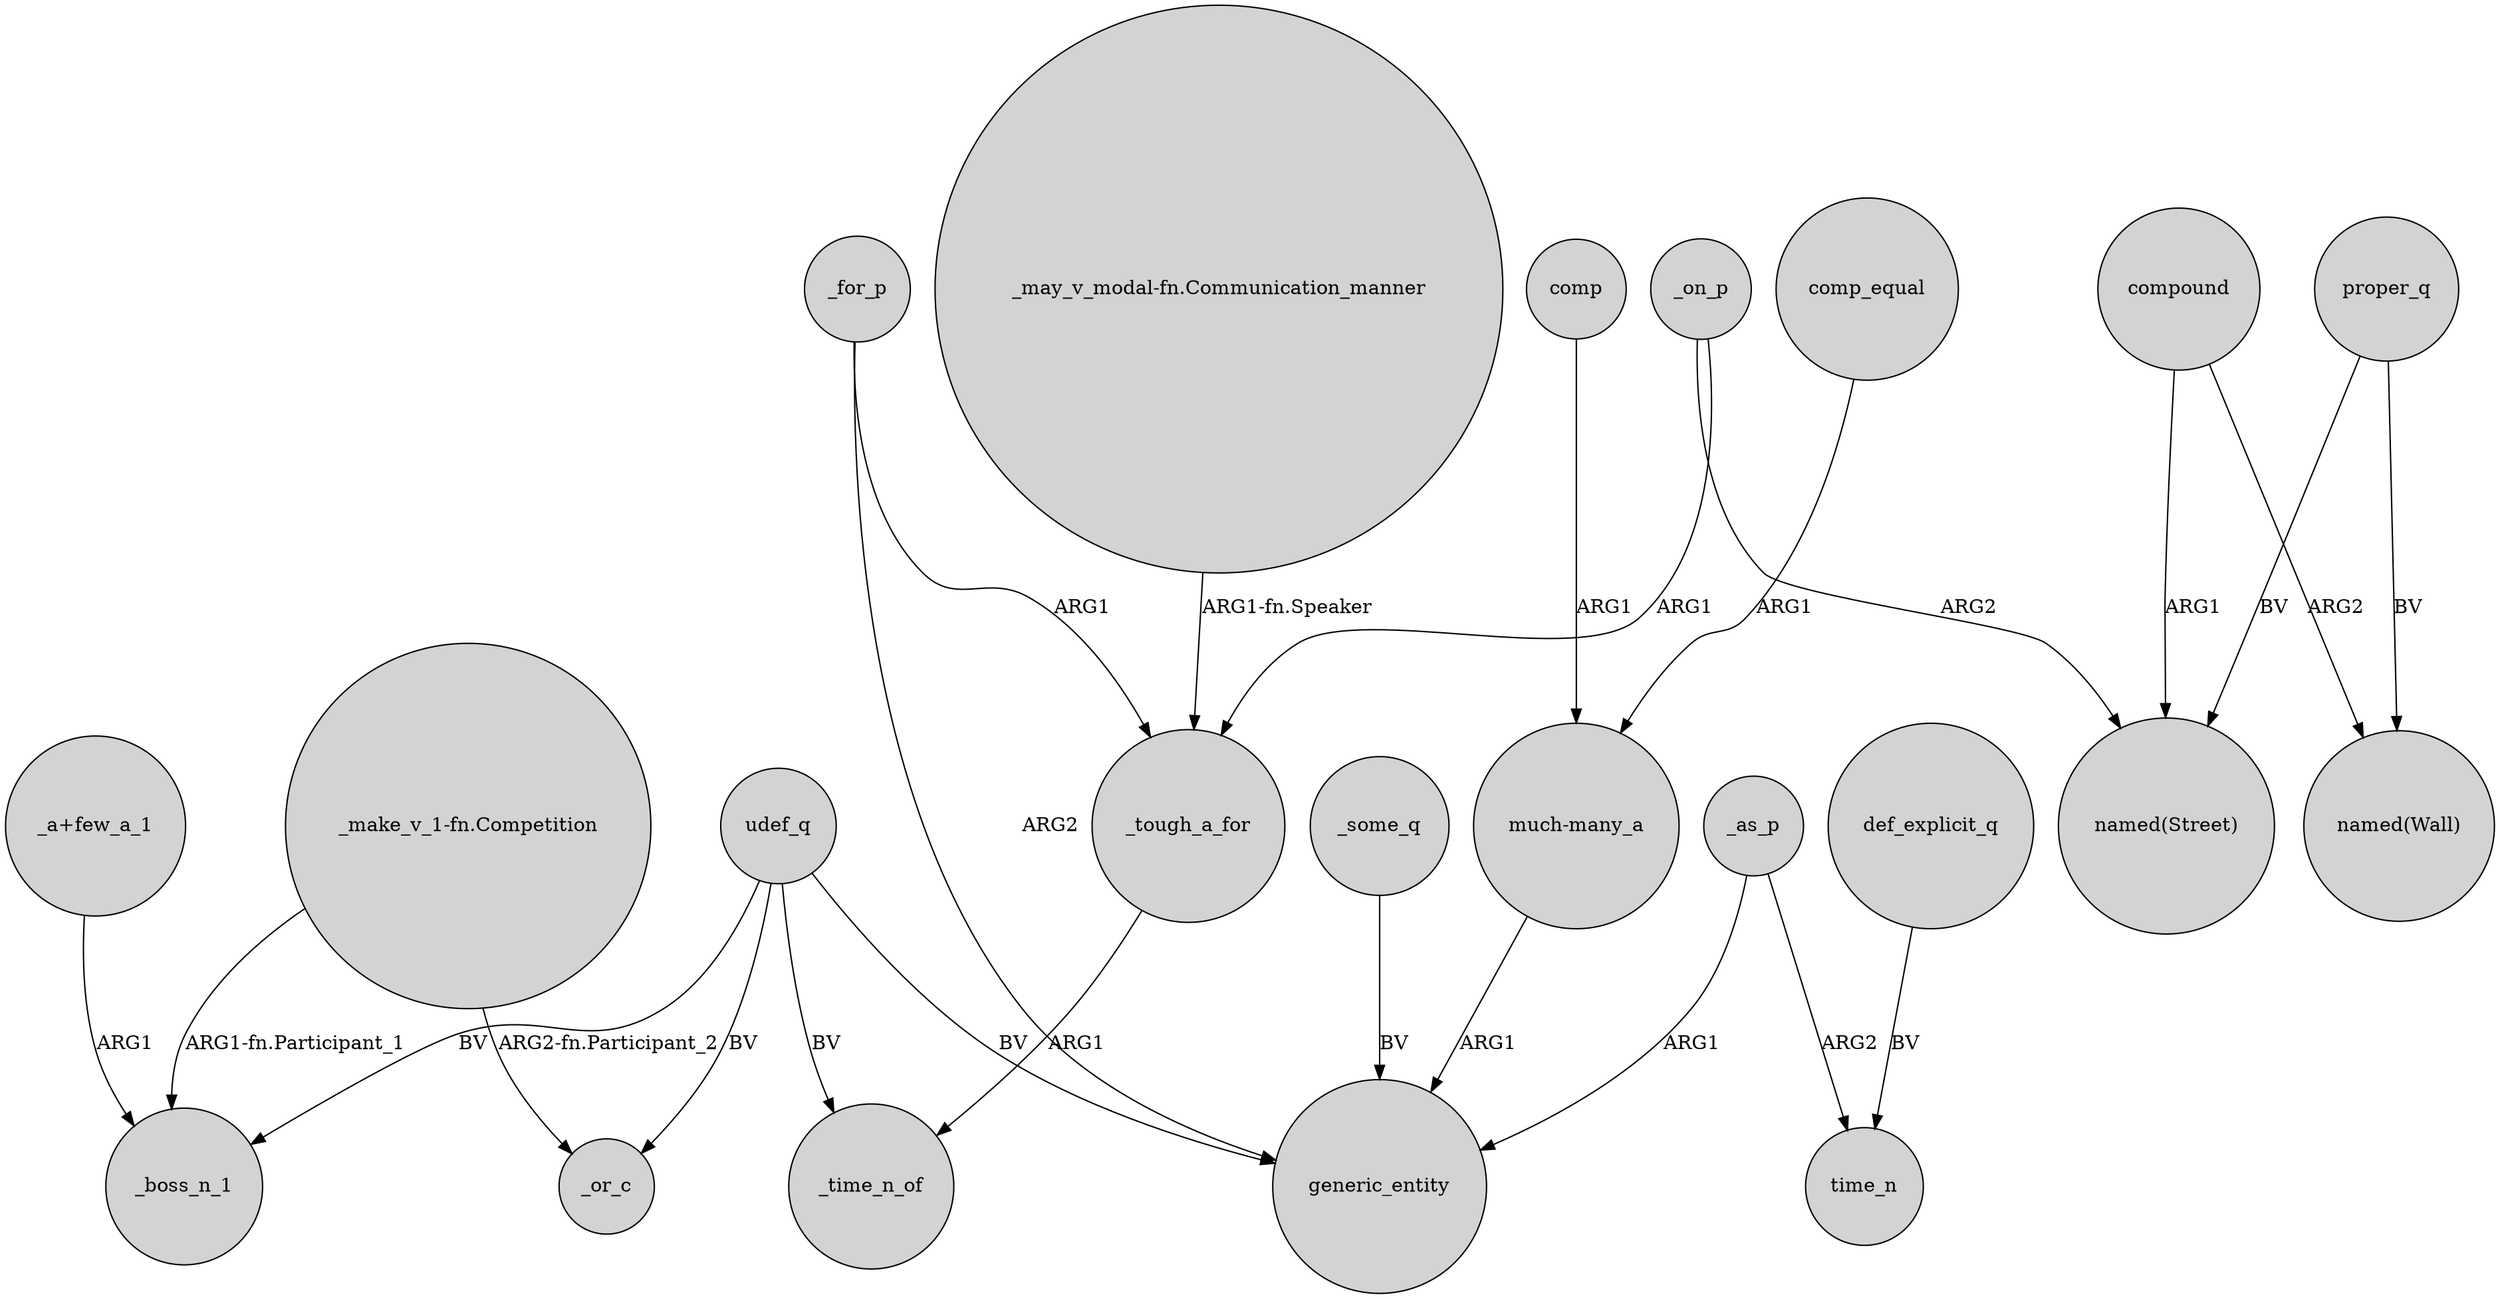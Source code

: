digraph {
	node [shape=circle style=filled]
	_for_p -> _tough_a_for [label=ARG1]
	_as_p -> time_n [label=ARG2]
	udef_q -> _time_n_of [label=BV]
	"_make_v_1-fn.Competition" -> _or_c [label="ARG2-fn.Participant_2"]
	_on_p -> "named(Street)" [label=ARG2]
	_on_p -> _tough_a_for [label=ARG1]
	_for_p -> generic_entity [label=ARG2]
	_some_q -> generic_entity [label=BV]
	udef_q -> generic_entity [label=BV]
	_as_p -> generic_entity [label=ARG1]
	udef_q -> _or_c [label=BV]
	comp_equal -> "much-many_a" [label=ARG1]
	compound -> "named(Wall)" [label=ARG2]
	comp -> "much-many_a" [label=ARG1]
	"much-many_a" -> generic_entity [label=ARG1]
	compound -> "named(Street)" [label=ARG1]
	"_may_v_modal-fn.Communication_manner" -> _tough_a_for [label="ARG1-fn.Speaker"]
	_tough_a_for -> _time_n_of [label=ARG1]
	proper_q -> "named(Wall)" [label=BV]
	"_make_v_1-fn.Competition" -> _boss_n_1 [label="ARG1-fn.Participant_1"]
	def_explicit_q -> time_n [label=BV]
	proper_q -> "named(Street)" [label=BV]
	udef_q -> _boss_n_1 [label=BV]
	"_a+few_a_1" -> _boss_n_1 [label=ARG1]
}

